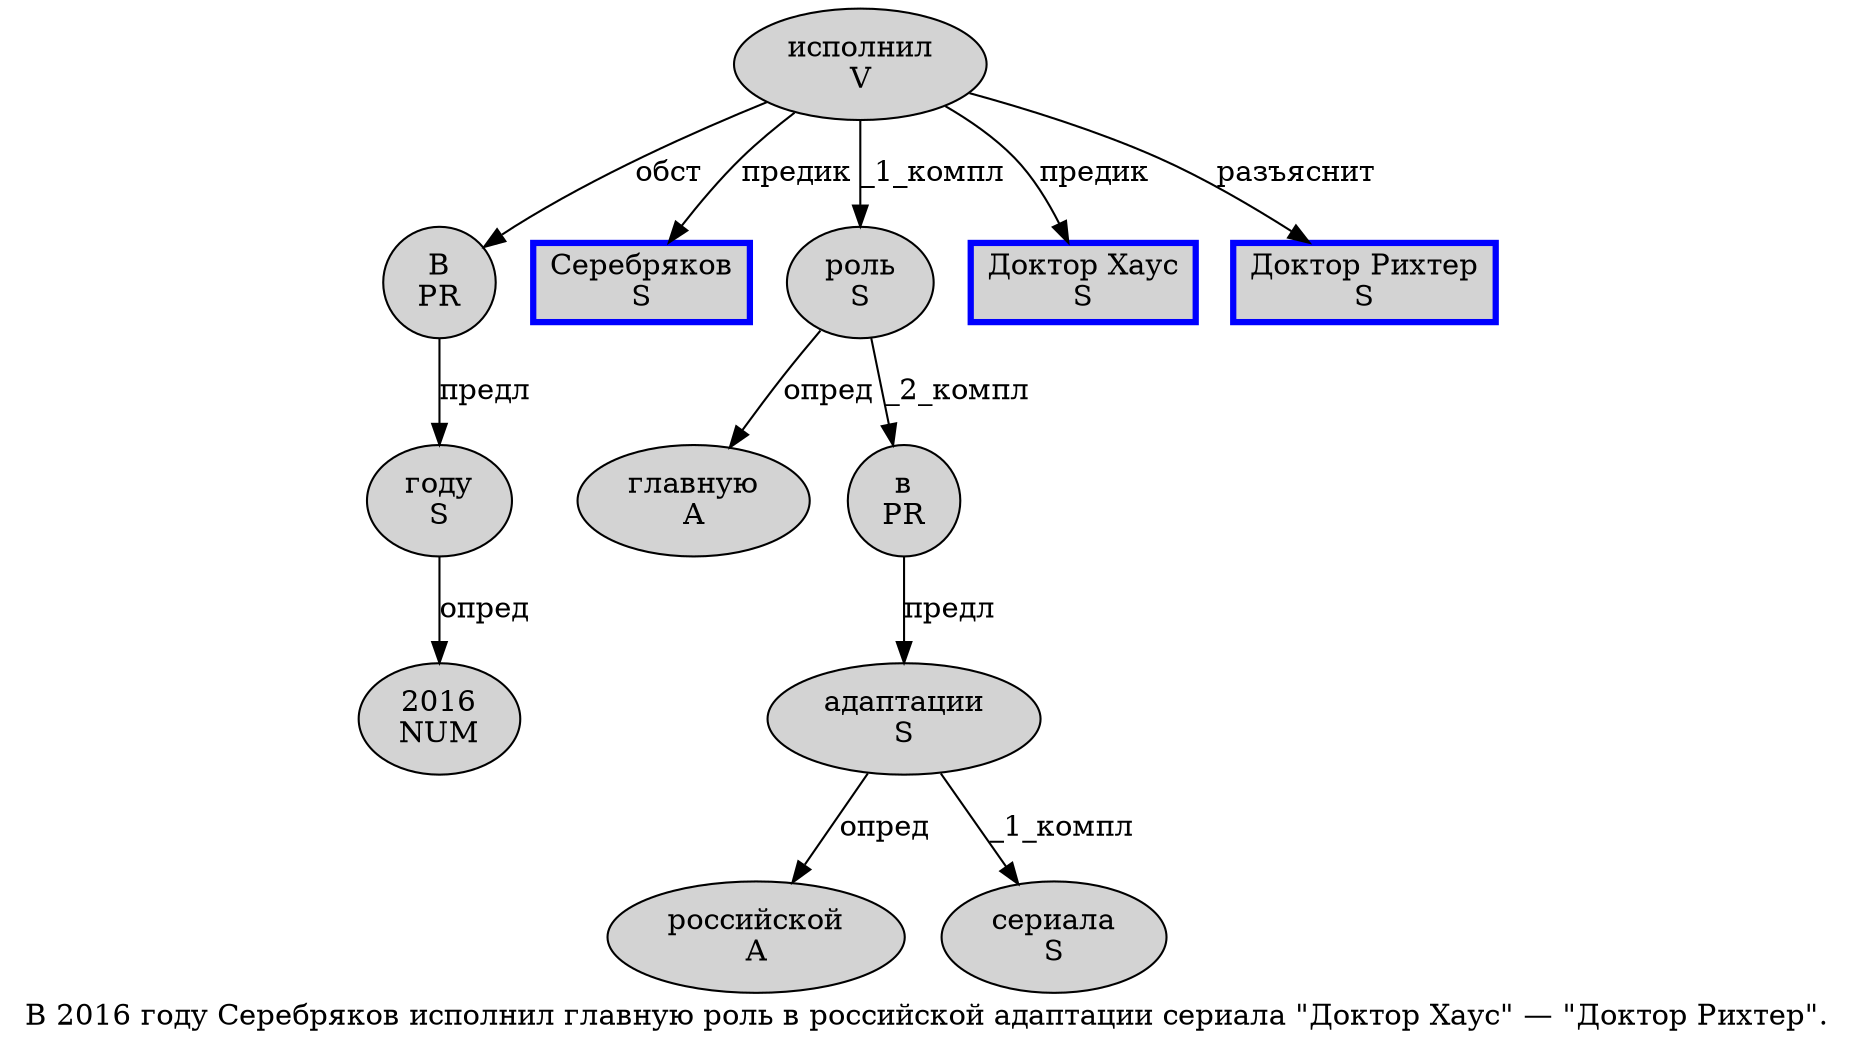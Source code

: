 digraph SENTENCE_1533 {
	graph [label="В 2016 году Серебряков исполнил главную роль в российской адаптации сериала \"Доктор Хаус\" — \"Доктор Рихтер\"."]
	node [style=filled]
		0 [label="В
PR" color="" fillcolor=lightgray penwidth=1 shape=ellipse]
		1 [label="2016
NUM" color="" fillcolor=lightgray penwidth=1 shape=ellipse]
		2 [label="году
S" color="" fillcolor=lightgray penwidth=1 shape=ellipse]
		3 [label="Серебряков
S" color=blue fillcolor=lightgray penwidth=3 shape=box]
		4 [label="исполнил
V" color="" fillcolor=lightgray penwidth=1 shape=ellipse]
		5 [label="главную
A" color="" fillcolor=lightgray penwidth=1 shape=ellipse]
		6 [label="роль
S" color="" fillcolor=lightgray penwidth=1 shape=ellipse]
		7 [label="в
PR" color="" fillcolor=lightgray penwidth=1 shape=ellipse]
		8 [label="российской
A" color="" fillcolor=lightgray penwidth=1 shape=ellipse]
		9 [label="адаптации
S" color="" fillcolor=lightgray penwidth=1 shape=ellipse]
		10 [label="сериала
S" color="" fillcolor=lightgray penwidth=1 shape=ellipse]
		12 [label="Доктор Хаус
S" color=blue fillcolor=lightgray penwidth=3 shape=box]
		16 [label="Доктор Рихтер
S" color=blue fillcolor=lightgray penwidth=3 shape=box]
			7 -> 9 [label="предл"]
			2 -> 1 [label="опред"]
			6 -> 5 [label="опред"]
			6 -> 7 [label="_2_компл"]
			9 -> 8 [label="опред"]
			9 -> 10 [label="_1_компл"]
			0 -> 2 [label="предл"]
			4 -> 0 [label="обст"]
			4 -> 3 [label="предик"]
			4 -> 6 [label="_1_компл"]
			4 -> 12 [label="предик"]
			4 -> 16 [label="разъяснит"]
}